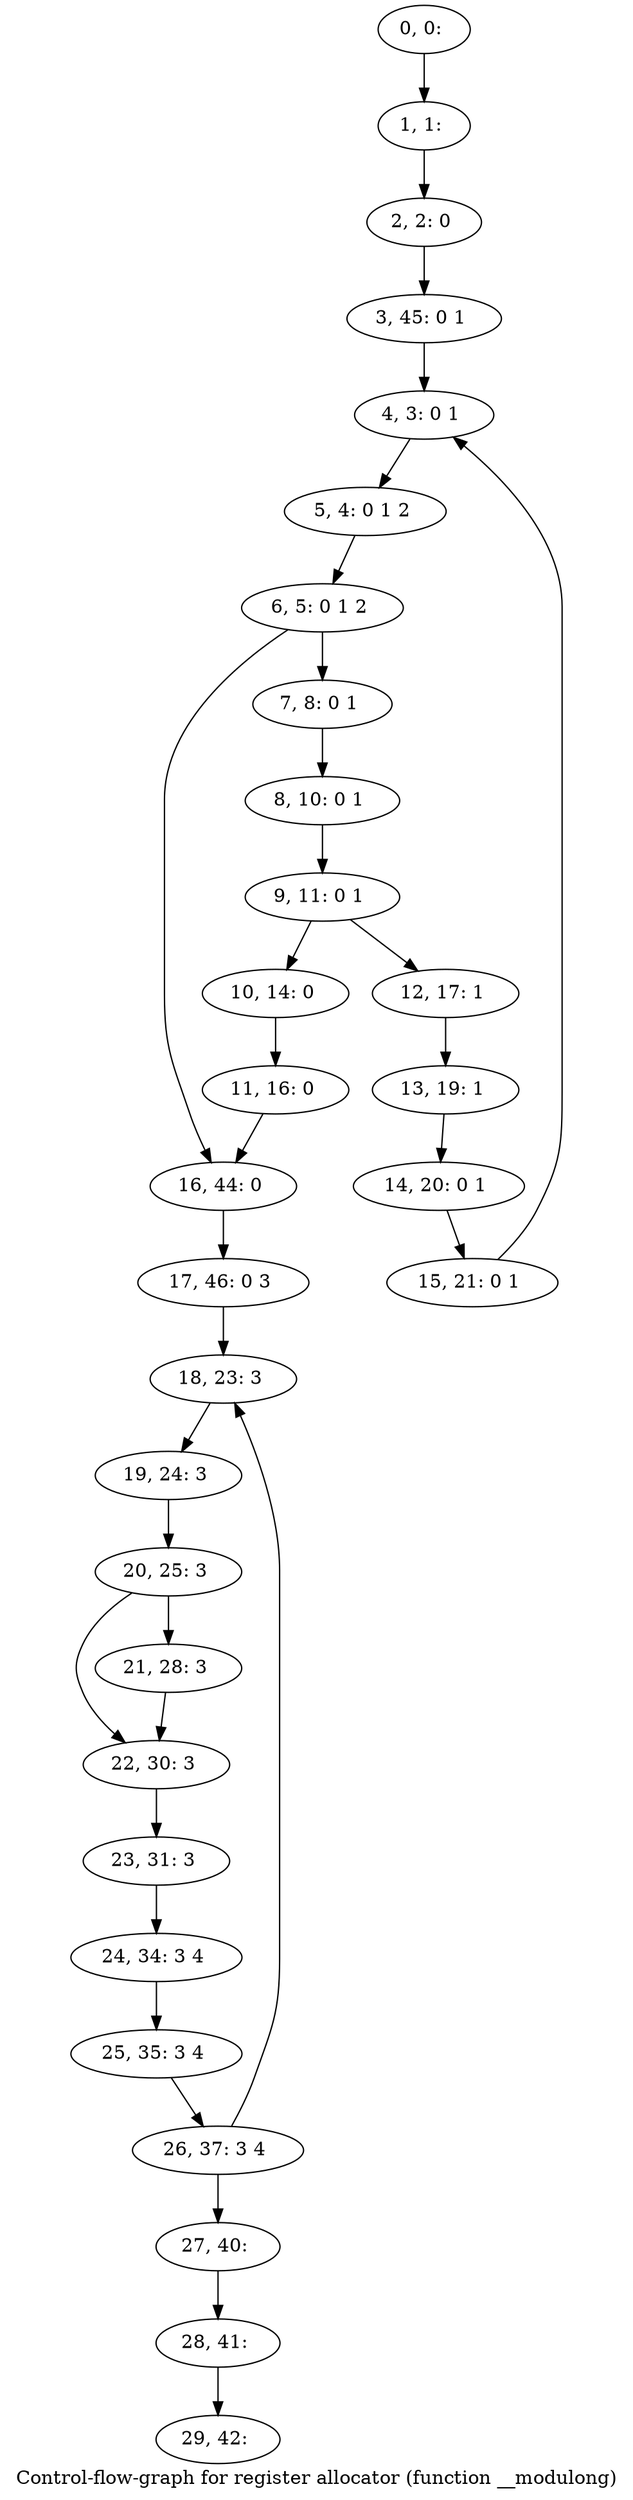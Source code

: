 digraph G {
graph [label="Control-flow-graph for register allocator (function __modulong)"]
0[label="0, 0: "];
1[label="1, 1: "];
2[label="2, 2: 0 "];
3[label="3, 45: 0 1 "];
4[label="4, 3: 0 1 "];
5[label="5, 4: 0 1 2 "];
6[label="6, 5: 0 1 2 "];
7[label="7, 8: 0 1 "];
8[label="8, 10: 0 1 "];
9[label="9, 11: 0 1 "];
10[label="10, 14: 0 "];
11[label="11, 16: 0 "];
12[label="12, 17: 1 "];
13[label="13, 19: 1 "];
14[label="14, 20: 0 1 "];
15[label="15, 21: 0 1 "];
16[label="16, 44: 0 "];
17[label="17, 46: 0 3 "];
18[label="18, 23: 3 "];
19[label="19, 24: 3 "];
20[label="20, 25: 3 "];
21[label="21, 28: 3 "];
22[label="22, 30: 3 "];
23[label="23, 31: 3 "];
24[label="24, 34: 3 4 "];
25[label="25, 35: 3 4 "];
26[label="26, 37: 3 4 "];
27[label="27, 40: "];
28[label="28, 41: "];
29[label="29, 42: "];
0->1 ;
1->2 ;
2->3 ;
3->4 ;
4->5 ;
5->6 ;
6->7 ;
6->16 ;
7->8 ;
8->9 ;
9->10 ;
9->12 ;
10->11 ;
11->16 ;
12->13 ;
13->14 ;
14->15 ;
15->4 ;
16->17 ;
17->18 ;
18->19 ;
19->20 ;
20->21 ;
20->22 ;
21->22 ;
22->23 ;
23->24 ;
24->25 ;
25->26 ;
26->27 ;
26->18 ;
27->28 ;
28->29 ;
}
